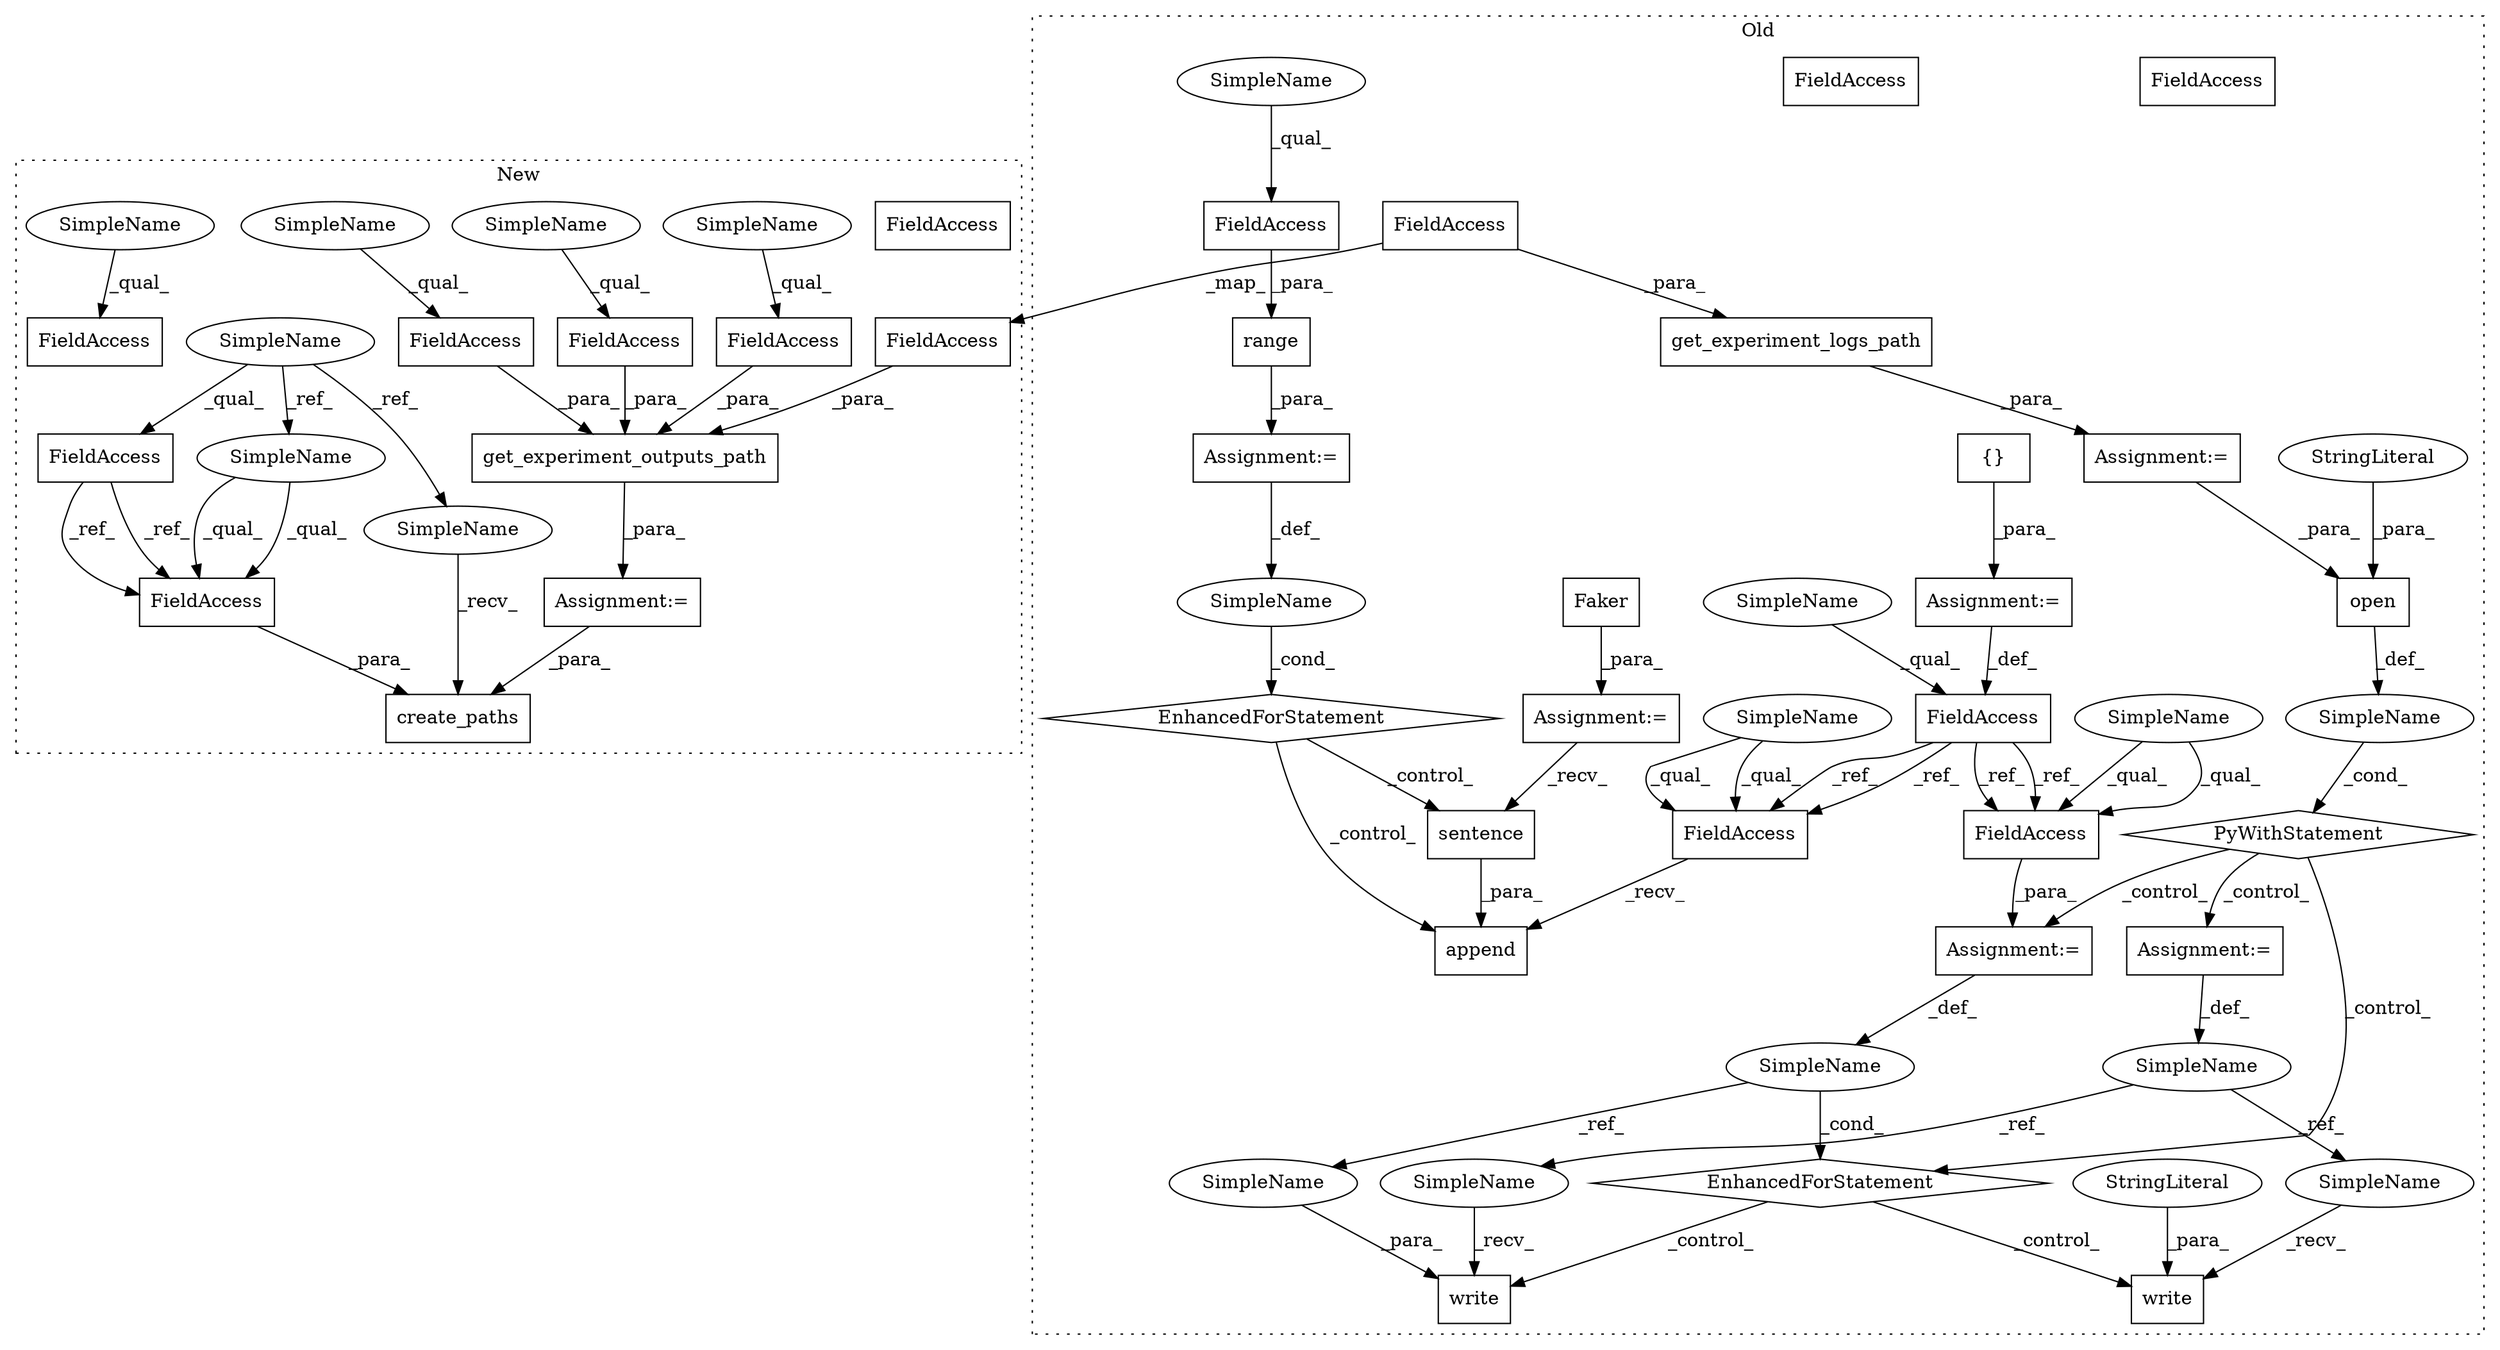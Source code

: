 digraph G {
subgraph cluster0 {
1 [label="write" a="32" s="80917,80927" l="6,1" shape="box"];
3 [label="{}" a="4" s="80619" l="2" shape="box"];
4 [label="SimpleName" a="42" s="" l="" shape="ellipse"];
5 [label="EnhancedForStatement" a="70" s="80823,80900" l="57,2" shape="diamond"];
6 [label="FieldAccess" a="22" s="80592" l="9" shape="box"];
7 [label="FieldAccess" a="22" s="80891" l="9" shape="box"];
9 [label="PyWithStatement" a="104" s="80768,80796" l="10,2" shape="diamond"];
10 [label="get_experiment_logs_path" a="32" s="80463,80510" l="25,1" shape="box"];
13 [label="FieldAccess" a="22" s="80723" l="9" shape="box"];
15 [label="SimpleName" a="42" s="80884" l="4" shape="ellipse"];
16 [label="Assignment:=" a="7" s="80601" l="1" shape="box"];
18 [label="Assignment:=" a="7" s="80811" l="4" shape="box"];
19 [label="Assignment:=" a="7" s="80462" l="1" shape="box"];
20 [label="Assignment:=" a="7" s="80823,80900" l="57,2" shape="box"];
21 [label="write" a="32" s="80943,80953" l="6,1" shape="box"];
22 [label="SimpleName" a="42" s="80811" l="4" shape="ellipse"];
23 [label="StringLiteral" a="45" s="80949" l="4" shape="ellipse"];
24 [label="append" a="32" s="80733,80755" l="7,1" shape="box"];
25 [label="sentence" a="32" s="80745" l="10" shape="box"];
26 [label="Faker" a="32" s="80579" l="7" shape="box"];
27 [label="EnhancedForStatement" a="70" s="80627,80713" l="53,2" shape="diamond"];
28 [label="range" a="32" s="80688,80712" l="6,1" shape="box"];
29 [label="FieldAccess" a="22" s="80694" l="18" shape="box"];
30 [label="SimpleName" a="42" s="80684" l="1" shape="ellipse"];
31 [label="Assignment:=" a="7" s="80578" l="1" shape="box"];
32 [label="Assignment:=" a="7" s="80627,80713" l="53,2" shape="box"];
33 [label="open" a="32" s="80778,80795" l="5,1" shape="box"];
34 [label="StringLiteral" a="45" s="80792" l="3" shape="ellipse"];
36 [label="FieldAccess" a="22" s="80488" l="22" shape="box"];
41 [label="SimpleName" a="42" s="80923" l="4" shape="ellipse"];
43 [label="SimpleName" a="42" s="80912" l="4" shape="ellipse"];
44 [label="SimpleName" a="42" s="80938" l="4" shape="ellipse"];
51 [label="FieldAccess" a="22" s="80891" l="9" shape="box"];
52 [label="FieldAccess" a="22" s="80723" l="9" shape="box"];
53 [label="SimpleName" a="42" s="80694" l="4" shape="ellipse"];
54 [label="SimpleName" a="42" s="80891" l="4" shape="ellipse"];
55 [label="SimpleName" a="42" s="80723" l="4" shape="ellipse"];
56 [label="SimpleName" a="42" s="80592" l="4" shape="ellipse"];
label = "Old";
style="dotted";
}
subgraph cluster1 {
2 [label="get_experiment_outputs_path" a="32" s="82913,83054" l="28,1" shape="box"];
8 [label="FieldAccess" a="22" s="83027" l="27" shape="box"];
11 [label="FieldAccess" a="22" s="82995" l="31" shape="box"];
12 [label="FieldAccess" a="22" s="82941" l="30" shape="box"];
14 [label="FieldAccess" a="22" s="83092" l="30" shape="box"];
17 [label="Assignment:=" a="7" s="82912" l="1" shape="box"];
35 [label="FieldAccess" a="22" s="82972" l="22" shape="box"];
37 [label="create_paths" a="32" s="83157,83191" l="13,1" shape="box"];
38 [label="SimpleName" a="42" s="82590" l="4" shape="ellipse"];
39 [label="FieldAccess" a="22" s="82783" l="8" shape="box"];
40 [label="FieldAccess" a="22" s="83183" l="8" shape="box"];
42 [label="FieldAccess" a="22" s="83183" l="8" shape="box"];
45 [label="SimpleName" a="42" s="83183" l="4" shape="ellipse"];
46 [label="SimpleName" a="42" s="83152" l="4" shape="ellipse"];
47 [label="SimpleName" a="42" s="83027" l="10" shape="ellipse"];
48 [label="SimpleName" a="42" s="82995" l="10" shape="ellipse"];
49 [label="SimpleName" a="42" s="82941" l="10" shape="ellipse"];
50 [label="SimpleName" a="42" s="83092" l="10" shape="ellipse"];
label = "New";
style="dotted";
}
2 -> 17 [label="_para_"];
3 -> 16 [label="_para_"];
4 -> 9 [label="_cond_"];
5 -> 1 [label="_control_"];
5 -> 21 [label="_control_"];
6 -> 51 [label="_ref_"];
6 -> 51 [label="_ref_"];
6 -> 52 [label="_ref_"];
6 -> 52 [label="_ref_"];
8 -> 2 [label="_para_"];
9 -> 5 [label="_control_"];
9 -> 18 [label="_control_"];
9 -> 20 [label="_control_"];
10 -> 19 [label="_para_"];
11 -> 2 [label="_para_"];
12 -> 2 [label="_para_"];
15 -> 41 [label="_ref_"];
15 -> 5 [label="_cond_"];
16 -> 6 [label="_def_"];
17 -> 37 [label="_para_"];
18 -> 22 [label="_def_"];
19 -> 33 [label="_para_"];
20 -> 15 [label="_def_"];
22 -> 43 [label="_ref_"];
22 -> 44 [label="_ref_"];
23 -> 21 [label="_para_"];
25 -> 24 [label="_para_"];
26 -> 31 [label="_para_"];
27 -> 24 [label="_control_"];
27 -> 25 [label="_control_"];
28 -> 32 [label="_para_"];
29 -> 28 [label="_para_"];
30 -> 27 [label="_cond_"];
31 -> 25 [label="_recv_"];
32 -> 30 [label="_def_"];
33 -> 4 [label="_def_"];
34 -> 33 [label="_para_"];
35 -> 2 [label="_para_"];
36 -> 35 [label="_map_"];
36 -> 10 [label="_para_"];
38 -> 46 [label="_ref_"];
38 -> 45 [label="_ref_"];
38 -> 39 [label="_qual_"];
39 -> 42 [label="_ref_"];
39 -> 42 [label="_ref_"];
41 -> 1 [label="_para_"];
42 -> 37 [label="_para_"];
43 -> 1 [label="_recv_"];
44 -> 21 [label="_recv_"];
45 -> 42 [label="_qual_"];
45 -> 42 [label="_qual_"];
46 -> 37 [label="_recv_"];
47 -> 8 [label="_qual_"];
48 -> 11 [label="_qual_"];
49 -> 12 [label="_qual_"];
50 -> 14 [label="_qual_"];
51 -> 20 [label="_para_"];
52 -> 24 [label="_recv_"];
53 -> 29 [label="_qual_"];
54 -> 51 [label="_qual_"];
54 -> 51 [label="_qual_"];
55 -> 52 [label="_qual_"];
55 -> 52 [label="_qual_"];
56 -> 6 [label="_qual_"];
}